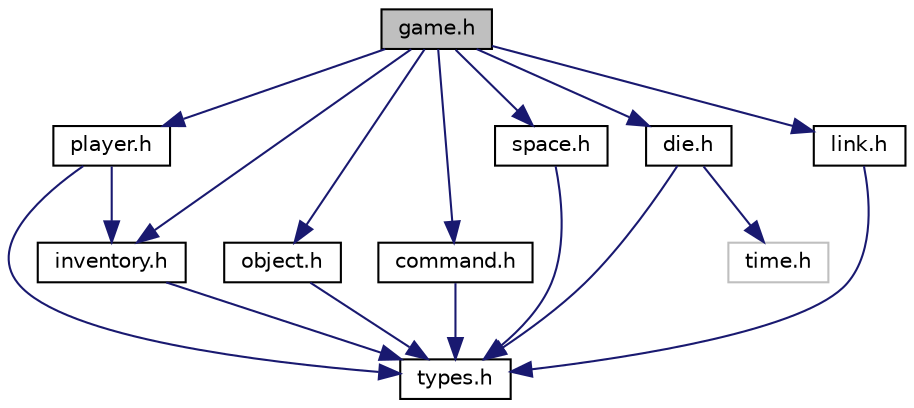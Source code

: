 digraph "game.h"
{
 // LATEX_PDF_SIZE
  edge [fontname="Helvetica",fontsize="10",labelfontname="Helvetica",labelfontsize="10"];
  node [fontname="Helvetica",fontsize="10",shape=record];
  Node1 [label="game.h",height=0.2,width=0.4,color="black", fillcolor="grey75", style="filled", fontcolor="black",tooltip="Archivo cabecera de game.c contiene la estructura de datos game en la que se almacenan algunas caract..."];
  Node1 -> Node2 [color="midnightblue",fontsize="10",style="solid"];
  Node2 [label="player.h",height=0.2,width=0.4,color="black", fillcolor="white", style="filled",URL="$player_8h.html",tooltip="Archivo cabecera de la función player.h, en el se define la estructura de datos Player y sus funcione..."];
  Node2 -> Node3 [color="midnightblue",fontsize="10",style="solid"];
  Node3 [label="types.h",height=0.2,width=0.4,color="black", fillcolor="white", style="filled",URL="$types_8h.html",tooltip="Definde tipos comunes."];
  Node2 -> Node4 [color="midnightblue",fontsize="10",style="solid"];
  Node4 [label="inventory.h",height=0.2,width=0.4,color="black", fillcolor="white", style="filled",URL="$inventory_8h.html",tooltip="Define el inventario del jugador."];
  Node4 -> Node3 [color="midnightblue",fontsize="10",style="solid"];
  Node1 -> Node5 [color="midnightblue",fontsize="10",style="solid"];
  Node5 [label="object.h",height=0.2,width=0.4,color="black", fillcolor="white", style="filled",URL="$object_8h.html",tooltip="Archivo cabecera del modulo object.h, en el se define la estructura de datos Object y sus funciones."];
  Node5 -> Node3 [color="midnightblue",fontsize="10",style="solid"];
  Node1 -> Node6 [color="midnightblue",fontsize="10",style="solid"];
  Node6 [label="command.h",height=0.2,width=0.4,color="black", fillcolor="white", style="filled",URL="$command_8h.html",tooltip="Implementa el intérprete de comandos."];
  Node6 -> Node3 [color="midnightblue",fontsize="10",style="solid"];
  Node1 -> Node7 [color="midnightblue",fontsize="10",style="solid"];
  Node7 [label="space.h",height=0.2,width=0.4,color="black", fillcolor="white", style="filled",URL="$space_8h.html",tooltip="Define un espacio."];
  Node7 -> Node3 [color="midnightblue",fontsize="10",style="solid"];
  Node1 -> Node8 [color="midnightblue",fontsize="10",style="solid"];
  Node8 [label="die.h",height=0.2,width=0.4,color="black", fillcolor="white", style="filled",URL="$die_8h.html",tooltip="Archivo cabecera del modulo die.h en el que se definen las funciones de die.c."];
  Node8 -> Node3 [color="midnightblue",fontsize="10",style="solid"];
  Node8 -> Node9 [color="midnightblue",fontsize="10",style="solid"];
  Node9 [label="time.h",height=0.2,width=0.4,color="grey75", fillcolor="white", style="filled",tooltip=" "];
  Node1 -> Node4 [color="midnightblue",fontsize="10",style="solid"];
  Node1 -> Node10 [color="midnightblue",fontsize="10",style="solid"];
  Node10 [label="link.h",height=0.2,width=0.4,color="black", fillcolor="white", style="filled",URL="$link_8h.html",tooltip="Define los enlaces entre espacios."];
  Node10 -> Node3 [color="midnightblue",fontsize="10",style="solid"];
}
